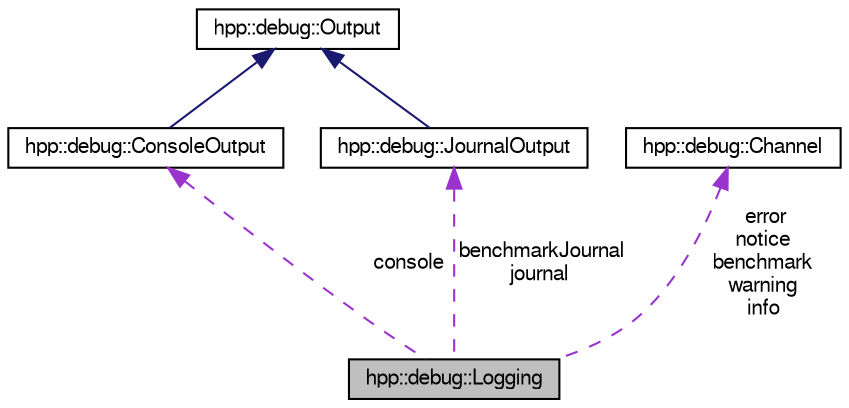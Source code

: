 digraph "hpp::debug::Logging"
{
  edge [fontname="FreeSans",fontsize="10",labelfontname="FreeSans",labelfontsize="10"];
  node [fontname="FreeSans",fontsize="10",shape=record];
  Node1 [label="hpp::debug::Logging",height=0.2,width=0.4,color="black", fillcolor="grey75", style="filled" fontcolor="black"];
  Node2 -> Node1 [dir="back",color="darkorchid3",fontsize="10",style="dashed",label=" console" ,fontname="FreeSans"];
  Node2 [label="hpp::debug::ConsoleOutput",height=0.2,width=0.4,color="black", fillcolor="white", style="filled",URL="$a00002.html",tooltip="Logging in console (std::cerr). "];
  Node3 -> Node2 [dir="back",color="midnightblue",fontsize="10",style="solid",fontname="FreeSans"];
  Node3 [label="hpp::debug::Output",height=0.2,width=0.4,color="black", fillcolor="white", style="filled",URL="$a00006.html",tooltip="Debugging output. "];
  Node4 -> Node1 [dir="back",color="darkorchid3",fontsize="10",style="dashed",label=" benchmarkJournal\njournal" ,fontname="FreeSans"];
  Node4 [label="hpp::debug::JournalOutput",height=0.2,width=0.4,color="black", fillcolor="white", style="filled",URL="$a00004.html",tooltip="Logging in journal file in the logging directory. "];
  Node3 -> Node4 [dir="back",color="midnightblue",fontsize="10",style="solid",fontname="FreeSans"];
  Node5 -> Node1 [dir="back",color="darkorchid3",fontsize="10",style="dashed",label=" error\nnotice\nbenchmark\nwarning\ninfo" ,fontname="FreeSans"];
  Node5 [label="hpp::debug::Channel",height=0.2,width=0.4,color="black", fillcolor="white", style="filled",URL="$a00001.html",tooltip="Receive debugging information. "];
}

